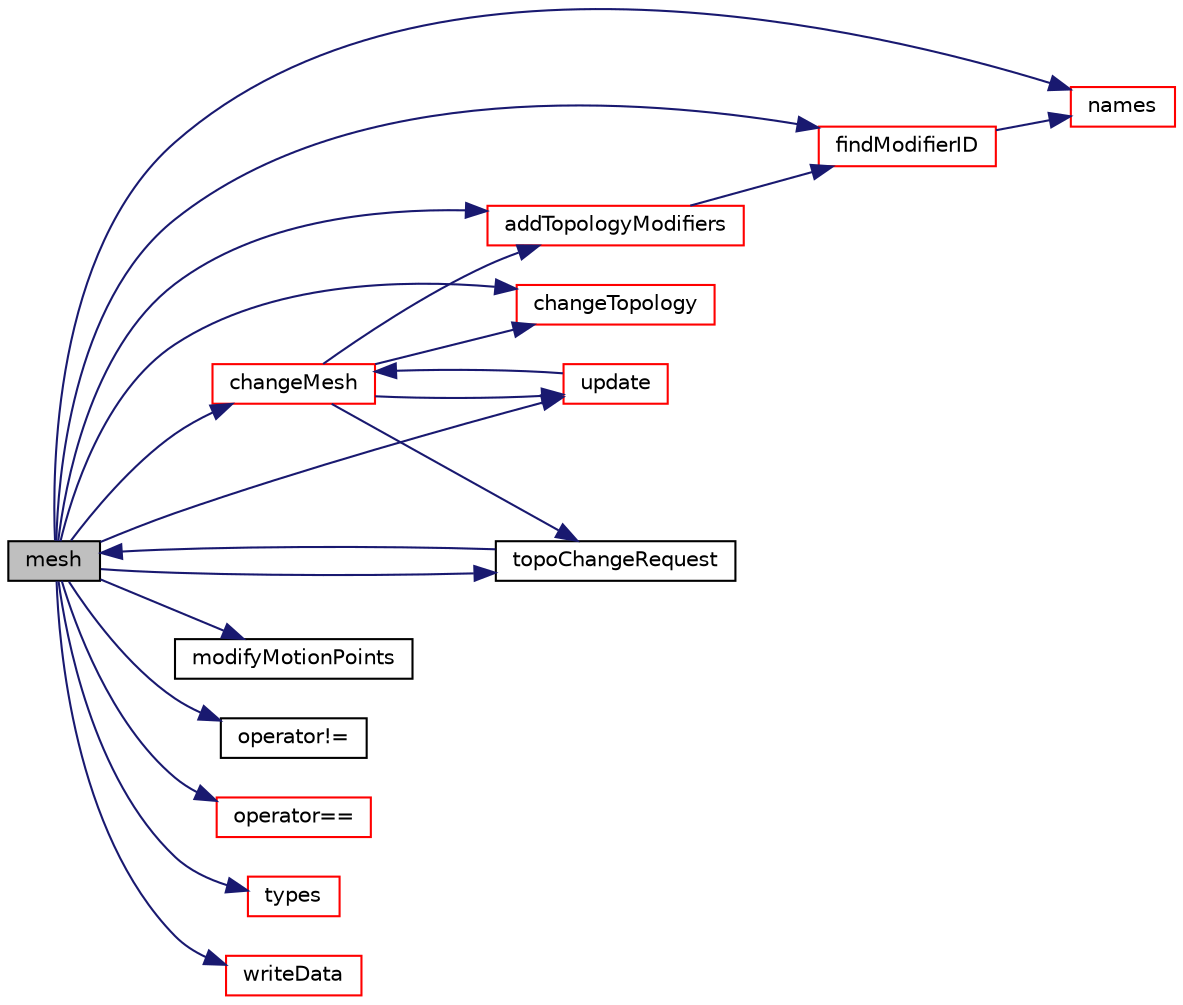 digraph "mesh"
{
  bgcolor="transparent";
  edge [fontname="Helvetica",fontsize="10",labelfontname="Helvetica",labelfontsize="10"];
  node [fontname="Helvetica",fontsize="10",shape=record];
  rankdir="LR";
  Node1 [label="mesh",height=0.2,width=0.4,color="black", fillcolor="grey75", style="filled", fontcolor="black"];
  Node1 -> Node2 [color="midnightblue",fontsize="10",style="solid",fontname="Helvetica"];
  Node2 [label="addTopologyModifiers",height=0.2,width=0.4,color="red",URL="$a01945.html#a461219d779ff9952b8288045df8e8ebf",tooltip="Add given set of topology modifiers to the topoChanger. "];
  Node2 -> Node3 [color="midnightblue",fontsize="10",style="solid",fontname="Helvetica"];
  Node3 [label="findModifierID",height=0.2,width=0.4,color="red",URL="$a01945.html#a094a15ee50aa1d6805b81c265d7afcf0",tooltip="Find modifier given a name. "];
  Node3 -> Node4 [color="midnightblue",fontsize="10",style="solid",fontname="Helvetica"];
  Node4 [label="names",height=0.2,width=0.4,color="red",URL="$a01945.html#a627bcef4e891104ff8192574b673920b",tooltip="Return a list of patch names. "];
  Node1 -> Node5 [color="midnightblue",fontsize="10",style="solid",fontname="Helvetica"];
  Node5 [label="changeMesh",height=0.2,width=0.4,color="red",URL="$a01945.html#ab42e5233705f618d6994589102b1103c"];
  Node5 -> Node6 [color="midnightblue",fontsize="10",style="solid",fontname="Helvetica"];
  Node6 [label="changeTopology",height=0.2,width=0.4,color="red",URL="$a01945.html#a068d5efab18f428fe0fd6c1e962420a2",tooltip="Is topology change required. "];
  Node5 -> Node7 [color="midnightblue",fontsize="10",style="solid",fontname="Helvetica"];
  Node7 [label="topoChangeRequest",height=0.2,width=0.4,color="black",URL="$a01945.html#ac9d5cb8cbf747d22469d4367e44b144d",tooltip="Return topology change request. "];
  Node7 -> Node1 [color="midnightblue",fontsize="10",style="solid",fontname="Helvetica"];
  Node5 -> Node8 [color="midnightblue",fontsize="10",style="solid",fontname="Helvetica"];
  Node8 [label="update",height=0.2,width=0.4,color="red",URL="$a01945.html#accc228623c2483264bcb2d8f3d47b4db",tooltip="Force recalculation of locally stored data on topological change. "];
  Node8 -> Node5 [color="midnightblue",fontsize="10",style="solid",fontname="Helvetica"];
  Node5 -> Node2 [color="midnightblue",fontsize="10",style="solid",fontname="Helvetica"];
  Node1 -> Node6 [color="midnightblue",fontsize="10",style="solid",fontname="Helvetica"];
  Node1 -> Node3 [color="midnightblue",fontsize="10",style="solid",fontname="Helvetica"];
  Node1 -> Node9 [color="midnightblue",fontsize="10",style="solid",fontname="Helvetica"];
  Node9 [label="modifyMotionPoints",height=0.2,width=0.4,color="black",URL="$a01945.html#a682a4bbf1d46933b66ecca21f0fc5c5f",tooltip="Modify point motion. "];
  Node1 -> Node4 [color="midnightblue",fontsize="10",style="solid",fontname="Helvetica"];
  Node1 -> Node10 [color="midnightblue",fontsize="10",style="solid",fontname="Helvetica"];
  Node10 [label="operator!=",height=0.2,width=0.4,color="black",URL="$a01945.html#a41b170f2f16bfb5f1e94af4f570e437d"];
  Node1 -> Node11 [color="midnightblue",fontsize="10",style="solid",fontname="Helvetica"];
  Node11 [label="operator==",height=0.2,width=0.4,color="red",URL="$a01945.html#a1318e44a66c876539586e71f9131b578"];
  Node1 -> Node7 [color="midnightblue",fontsize="10",style="solid",fontname="Helvetica"];
  Node1 -> Node12 [color="midnightblue",fontsize="10",style="solid",fontname="Helvetica"];
  Node12 [label="types",height=0.2,width=0.4,color="red",URL="$a01945.html#acab287d4add129aac44d834fc7c00368",tooltip="Return a list of patch types. "];
  Node1 -> Node8 [color="midnightblue",fontsize="10",style="solid",fontname="Helvetica"];
  Node1 -> Node13 [color="midnightblue",fontsize="10",style="solid",fontname="Helvetica"];
  Node13 [label="writeData",height=0.2,width=0.4,color="red",URL="$a01945.html#a2a3ea7b116b283507dc19bc8f4719c3d",tooltip="writeData member function required by regIOobject "];
}
